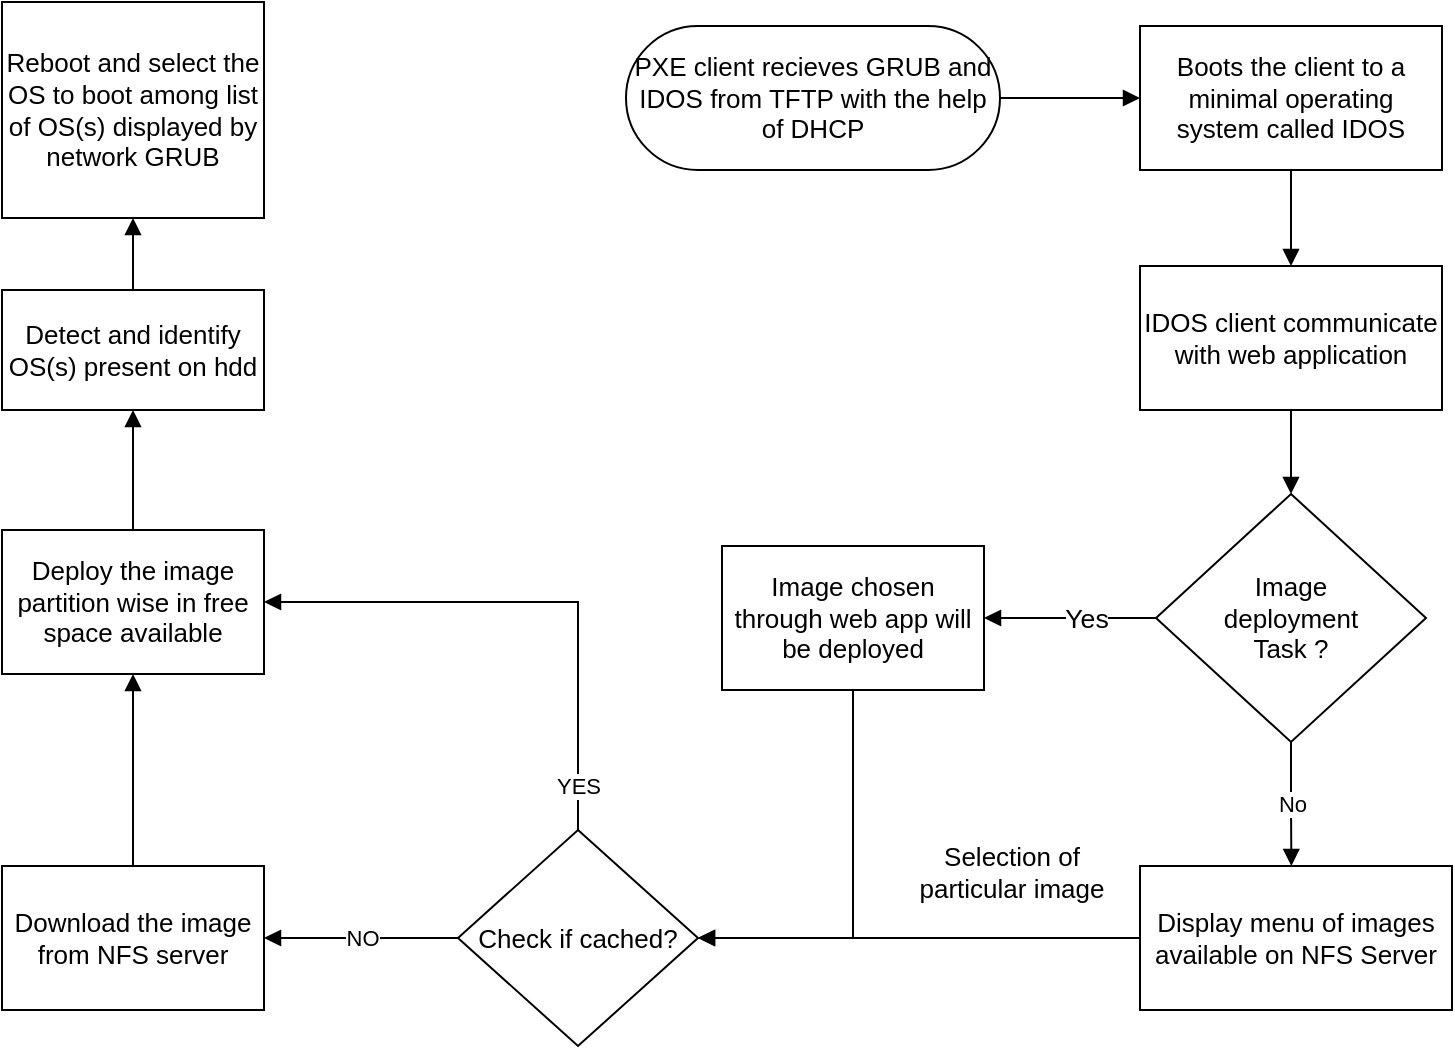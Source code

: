 <mxfile version="13.2.4" type="github">
  <diagram id="RFX-RBJSIVZxYzgN4kvS" name="Page-1">
    <mxGraphModel dx="1355" dy="747" grid="1" gridSize="10" guides="1" tooltips="1" connect="1" arrows="1" fold="1" page="1" pageScale="1" pageWidth="850" pageHeight="1100" math="0" shadow="0">
      <root>
        <mxCell id="0" />
        <mxCell id="1" parent="0" />
        <UserObject label="Display menu of images available on NFS Server" lucidchartObjectId="gKRvSctck2b1" id="lOlRPxrlkIS0HHyydg-t-1">
          <mxCell style="html=1;whiteSpace=wrap;;fontSize=13;fontColor=#000000;spacing=3;strokeOpacity=100;" parent="1" vertex="1">
            <mxGeometry x="737" y="552" width="156" height="72" as="geometry" />
          </mxCell>
        </UserObject>
        <UserObject label="" lucidchartObjectId="LKRvDZ6UtBkK" id="lOlRPxrlkIS0HHyydg-t-2">
          <mxCell style="html=1;jettySize=18;fontSize=11;rounded=1;arcSize=0;edgeStyle=orthogonalEdgeStyle;startArrow=none;;endArrow=block;endFill=1;;exitX=-0.004;exitY=0.5;exitPerimeter=1;entryX=1.007;entryY=0.5;entryPerimeter=1;" parent="1" source="lOlRPxrlkIS0HHyydg-t-1" target="lOlRPxrlkIS0HHyydg-t-3" edge="1">
            <mxGeometry width="100" height="100" relative="1" as="geometry">
              <Array as="points" />
            </mxGeometry>
          </mxCell>
        </UserObject>
        <UserObject label="Check if cached?" lucidchartObjectId="t7Rv.~DZCIfZ" id="lOlRPxrlkIS0HHyydg-t-3">
          <mxCell style="html=1;whiteSpace=wrap;rhombus;fontSize=13;fontColor=#000000;spacing=3;strokeOpacity=100;" parent="1" vertex="1">
            <mxGeometry x="396" y="534" width="120" height="108" as="geometry" />
          </mxCell>
        </UserObject>
        <UserObject label="Selection of particular image " lucidchartObjectId="~7RvbBJCC82a" id="lOlRPxrlkIS0HHyydg-t-4">
          <mxCell style="html=1;whiteSpace=wrap;;fontSize=13;fontColor=#000000;spacing=3;strokeOpacity=0;fillOpacity=0;fillColor=#ffffff;" parent="1" vertex="1">
            <mxGeometry x="613" y="528" width="120" height="54" as="geometry" />
          </mxCell>
        </UserObject>
        <UserObject label="" lucidchartObjectId="S-RvnRiLw1Ul" id="lOlRPxrlkIS0HHyydg-t-5">
          <mxCell style="html=1;jettySize=18;fontSize=11;rounded=1;arcSize=0;edgeStyle=orthogonalEdgeStyle;startArrow=none;;endArrow=block;endFill=1;;exitX=-0.007;exitY=0.5;exitPerimeter=1;entryX=1.005;entryY=0.5;entryPerimeter=1;" parent="1" source="lOlRPxrlkIS0HHyydg-t-3" target="lOlRPxrlkIS0HHyydg-t-7" edge="1">
            <mxGeometry width="100" height="100" relative="1" as="geometry">
              <Array as="points" />
            </mxGeometry>
          </mxCell>
        </UserObject>
        <mxCell id="lOlRPxrlkIS0HHyydg-t-6" value="NO" style="text;html=1;resizable=0;labelBackgroundColor=#ffffff;align=center;verticalAlign=middle;fontColor=#000000;;fontSize=11;" parent="lOlRPxrlkIS0HHyydg-t-5" vertex="1">
          <mxGeometry relative="1" as="geometry" />
        </mxCell>
        <UserObject label="Download the image from NFS server" lucidchartObjectId="5-RvkTyV7ubZ" id="lOlRPxrlkIS0HHyydg-t-7">
          <mxCell style="html=1;whiteSpace=wrap;;fontSize=13;fontColor=#000000;spacing=3;strokeOpacity=100;" parent="1" vertex="1">
            <mxGeometry x="168" y="552" width="131" height="72" as="geometry" />
          </mxCell>
        </UserObject>
        <UserObject label="Deploy the image partition wise in free space available" lucidchartObjectId="O_Rvax~1QcY4" id="lOlRPxrlkIS0HHyydg-t-8">
          <mxCell style="html=1;whiteSpace=wrap;;fontSize=13;fontColor=#000000;spacing=3;strokeOpacity=100;" parent="1" vertex="1">
            <mxGeometry x="168" y="384" width="131" height="72" as="geometry" />
          </mxCell>
        </UserObject>
        <UserObject label="Detect and identify  OS(s) present on hdd" lucidchartObjectId="..RvnZDufUoY" id="lOlRPxrlkIS0HHyydg-t-9">
          <mxCell style="html=1;whiteSpace=wrap;;fontSize=13;fontColor=#000000;spacing=3;strokeOpacity=100;" parent="1" vertex="1">
            <mxGeometry x="168" y="264" width="131" height="60" as="geometry" />
          </mxCell>
        </UserObject>
        <UserObject label="PXE client recieves GRUB and IDOS from TFTP with the help of DHCP" lucidchartObjectId="u7Hy2YTMLkWx" id="lOlRPxrlkIS0HHyydg-t-10">
          <mxCell style="html=1;whiteSpace=wrap;rounded=1;arcSize=50;fontSize=13;fontColor=#000000;spacing=3;strokeOpacity=100;" parent="1" vertex="1">
            <mxGeometry x="480" y="132" width="187" height="72" as="geometry" />
          </mxCell>
        </UserObject>
        <UserObject label="Boots the client to a minimal operating system called IDOS" lucidchartObjectId="y8HyZWqW2R-k" id="lOlRPxrlkIS0HHyydg-t-11">
          <mxCell style="html=1;whiteSpace=wrap;;fontSize=13;fontColor=#000000;spacing=3;strokeOpacity=100;" parent="1" vertex="1">
            <mxGeometry x="737" y="132" width="151" height="72" as="geometry" />
          </mxCell>
        </UserObject>
        <UserObject label="&lt;div&gt;Image &lt;br&gt;&lt;/div&gt;&lt;div&gt;deployment&lt;/div&gt;&lt;div&gt; Task ?&lt;/div&gt;" lucidchartObjectId="0-HygDVUei.N" id="lOlRPxrlkIS0HHyydg-t-12">
          <mxCell style="html=1;whiteSpace=wrap;rhombus;fontSize=13;fontColor=#000000;spacing=3;strokeOpacity=100;" parent="1" vertex="1">
            <mxGeometry x="745" y="366" width="135" height="124" as="geometry" />
          </mxCell>
        </UserObject>
        <UserObject label="IDOS client communicate with web application" lucidchartObjectId="X.HyIwzP-ToA" id="lOlRPxrlkIS0HHyydg-t-13">
          <mxCell style="html=1;whiteSpace=wrap;;fontSize=13;fontColor=#000000;spacing=3;strokeOpacity=100;" parent="1" vertex="1">
            <mxGeometry x="737" y="252" width="151" height="72" as="geometry" />
          </mxCell>
        </UserObject>
        <UserObject label="" lucidchartObjectId="Z~HyvMKMTjP5" id="lOlRPxrlkIS0HHyydg-t-14">
          <mxCell style="html=1;jettySize=18;fontSize=11;rounded=1;arcSize=0;edgeStyle=orthogonalEdgeStyle;startArrow=none;;endArrow=block;endFill=1;;exitX=0.5;exitY=1.008;exitPerimeter=1;entryX=0.5;entryY=-0.007;entryPerimeter=1;" parent="1" source="lOlRPxrlkIS0HHyydg-t-13" target="lOlRPxrlkIS0HHyydg-t-12" edge="1">
            <mxGeometry width="100" height="100" relative="1" as="geometry">
              <Array as="points" />
            </mxGeometry>
          </mxCell>
        </UserObject>
        <UserObject label="" lucidchartObjectId="daIy400hbusP" id="lOlRPxrlkIS0HHyydg-t-15">
          <mxCell style="html=1;jettySize=18;fontSize=11;rounded=1;arcSize=0;edgeStyle=orthogonalEdgeStyle;startArrow=none;;endArrow=block;endFill=1;;exitX=0.5;exitY=1.008;exitPerimeter=1;entryX=0.5;entryY=-0.008;entryPerimeter=1;" parent="1" source="lOlRPxrlkIS0HHyydg-t-11" target="lOlRPxrlkIS0HHyydg-t-13" edge="1">
            <mxGeometry width="100" height="100" relative="1" as="geometry">
              <Array as="points" />
            </mxGeometry>
          </mxCell>
        </UserObject>
        <UserObject label="" lucidchartObjectId="PdIyO0bsKv3X" id="lOlRPxrlkIS0HHyydg-t-16">
          <mxCell style="html=1;jettySize=18;fontSize=13;fontColor=#000000;rounded=1;arcSize=0;edgeStyle=orthogonalEdgeStyle;startArrow=none;;endArrow=block;endFill=1;;exitX=-0.007;exitY=0.5;exitPerimeter=1;entryX=1.005;entryY=0.5;entryPerimeter=1;" parent="1" source="lOlRPxrlkIS0HHyydg-t-12" target="lOlRPxrlkIS0HHyydg-t-18" edge="1">
            <mxGeometry width="100" height="100" relative="1" as="geometry">
              <Array as="points" />
            </mxGeometry>
          </mxCell>
        </UserObject>
        <mxCell id="lOlRPxrlkIS0HHyydg-t-17" value="Yes" style="text;html=1;resizable=0;labelBackgroundColor=#ffffff;align=center;verticalAlign=middle;fontColor=#000000;;fontSize=13.333;" parent="lOlRPxrlkIS0HHyydg-t-16" vertex="1">
          <mxGeometry x="-0.178" relative="1" as="geometry" />
        </mxCell>
        <UserObject label="Image chosen through web app will be deployed" lucidchartObjectId="_eIy9ecO3xXT" id="lOlRPxrlkIS0HHyydg-t-18">
          <mxCell style="html=1;whiteSpace=wrap;;fontSize=13;fontColor=#000000;spacing=3;strokeOpacity=100;" parent="1" vertex="1">
            <mxGeometry x="528" y="392" width="131" height="72" as="geometry" />
          </mxCell>
        </UserObject>
        <UserObject label="" lucidchartObjectId="kgIyRe3__U0~" id="lOlRPxrlkIS0HHyydg-t-19">
          <mxCell style="html=1;jettySize=18;fontSize=11;rounded=1;arcSize=0;edgeStyle=orthogonalEdgeStyle;startArrow=none;;endArrow=block;endFill=1;;exitX=0.5;exitY=1.008;exitPerimeter=1;entryX=1.007;entryY=0.5;entryPerimeter=1;" parent="1" source="lOlRPxrlkIS0HHyydg-t-18" target="lOlRPxrlkIS0HHyydg-t-3" edge="1">
            <mxGeometry width="100" height="100" relative="1" as="geometry">
              <Array as="points" />
            </mxGeometry>
          </mxCell>
        </UserObject>
        <UserObject label="" lucidchartObjectId="niIytwW1RxHQ" id="lOlRPxrlkIS0HHyydg-t-20">
          <mxCell style="html=1;jettySize=18;fontSize=11;rounded=1;arcSize=0;edgeStyle=orthogonalEdgeStyle;startArrow=none;;endArrow=block;endFill=1;;exitX=0.5;exitY=-0.008;exitPerimeter=1;entryX=0.5;entryY=1.008;entryPerimeter=1;" parent="1" source="lOlRPxrlkIS0HHyydg-t-7" target="lOlRPxrlkIS0HHyydg-t-8" edge="1">
            <mxGeometry width="100" height="100" relative="1" as="geometry">
              <Array as="points" />
            </mxGeometry>
          </mxCell>
        </UserObject>
        <UserObject label="" lucidchartObjectId="HjIyhOUGoYDS" id="lOlRPxrlkIS0HHyydg-t-21">
          <mxCell style="html=1;jettySize=18;fontSize=11;rounded=1;arcSize=0;edgeStyle=orthogonalEdgeStyle;startArrow=none;;endArrow=block;endFill=1;;exitX=0.5;exitY=-0.007;exitPerimeter=1;entryX=1.005;entryY=0.5;entryPerimeter=1;" parent="1" source="lOlRPxrlkIS0HHyydg-t-3" target="lOlRPxrlkIS0HHyydg-t-8" edge="1">
            <mxGeometry width="100" height="100" relative="1" as="geometry">
              <Array as="points" />
            </mxGeometry>
          </mxCell>
        </UserObject>
        <mxCell id="lOlRPxrlkIS0HHyydg-t-22" value="YES" style="text;html=1;resizable=0;labelBackgroundColor=#ffffff;align=center;verticalAlign=middle;fontColor=#000000;;fontSize=11;" parent="lOlRPxrlkIS0HHyydg-t-21" vertex="1">
          <mxGeometry x="-0.836" relative="1" as="geometry" />
        </mxCell>
        <UserObject label="" lucidchartObjectId="rnIyY9OPDbWm" id="lOlRPxrlkIS0HHyydg-t-23">
          <mxCell style="html=1;jettySize=18;fontSize=11;rounded=1;arcSize=0;edgeStyle=orthogonalEdgeStyle;startArrow=none;;endArrow=block;endFill=1;;exitX=0.5;exitY=-0.008;exitPerimeter=1;entryX=0.5;entryY=1.01;entryPerimeter=1;" parent="1" source="lOlRPxrlkIS0HHyydg-t-8" target="lOlRPxrlkIS0HHyydg-t-9" edge="1">
            <mxGeometry width="100" height="100" relative="1" as="geometry">
              <Array as="points" />
            </mxGeometry>
          </mxCell>
        </UserObject>
        <UserObject label="" lucidchartObjectId="TzIyaDYoj~pm" id="lOlRPxrlkIS0HHyydg-t-24">
          <mxCell style="html=1;jettySize=18;fontSize=11;fontColor=#000000;rounded=1;arcSize=0;edgeStyle=orthogonalEdgeStyle;startArrow=none;;endArrow=block;endFill=1;;exitX=0.5;exitY=1.007;exitPerimeter=1;entryX=0.485;entryY=-0.008;entryPerimeter=1;" parent="1" source="lOlRPxrlkIS0HHyydg-t-12" target="lOlRPxrlkIS0HHyydg-t-1" edge="1">
            <mxGeometry width="100" height="100" relative="1" as="geometry">
              <Array as="points" />
            </mxGeometry>
          </mxCell>
        </UserObject>
        <mxCell id="lOlRPxrlkIS0HHyydg-t-25" value="No" style="text;html=1;resizable=0;labelBackgroundColor=#ffffff;align=center;verticalAlign=middle;fontColor=#000000;;fontSize=11;" parent="lOlRPxrlkIS0HHyydg-t-24" vertex="1">
          <mxGeometry relative="1" as="geometry" />
        </mxCell>
        <UserObject label="" lucidchartObjectId="WBIy5AH2DrIR" id="lOlRPxrlkIS0HHyydg-t-26">
          <mxCell style="html=1;jettySize=18;fontSize=11;rounded=1;arcSize=0;edgeStyle=orthogonalEdgeStyle;startArrow=none;;endArrow=block;endFill=1;;exitX=1.003;exitY=0.5;exitPerimeter=1;entryX=-0.004;entryY=0.5;entryPerimeter=1;" parent="1" source="lOlRPxrlkIS0HHyydg-t-10" target="lOlRPxrlkIS0HHyydg-t-11" edge="1">
            <mxGeometry width="100" height="100" relative="1" as="geometry">
              <Array as="points" />
            </mxGeometry>
          </mxCell>
        </UserObject>
        <UserObject label="Reboot and select the OS to boot among list of OS(s) displayed by network GRUB" lucidchartObjectId="8sKy0zE3EKF1" id="lOlRPxrlkIS0HHyydg-t-27">
          <mxCell style="html=1;whiteSpace=wrap;;fontSize=13;fontColor=#000000;spacing=3;strokeOpacity=100;" parent="1" vertex="1">
            <mxGeometry x="168" y="120" width="131" height="108" as="geometry" />
          </mxCell>
        </UserObject>
        <UserObject label="" lucidchartObjectId="zuKymwuy3BKp" id="lOlRPxrlkIS0HHyydg-t-28">
          <mxCell style="html=1;jettySize=18;fontSize=11;rounded=1;arcSize=0;edgeStyle=orthogonalEdgeStyle;startArrow=none;;endArrow=block;endFill=1;;exitX=0.5;exitY=-0.01;exitPerimeter=1;entryX=0.5;entryY=1.006;entryPerimeter=1;" parent="1" source="lOlRPxrlkIS0HHyydg-t-9" target="lOlRPxrlkIS0HHyydg-t-27" edge="1">
            <mxGeometry width="100" height="100" relative="1" as="geometry">
              <Array as="points" />
            </mxGeometry>
          </mxCell>
        </UserObject>
      </root>
    </mxGraphModel>
  </diagram>
</mxfile>
